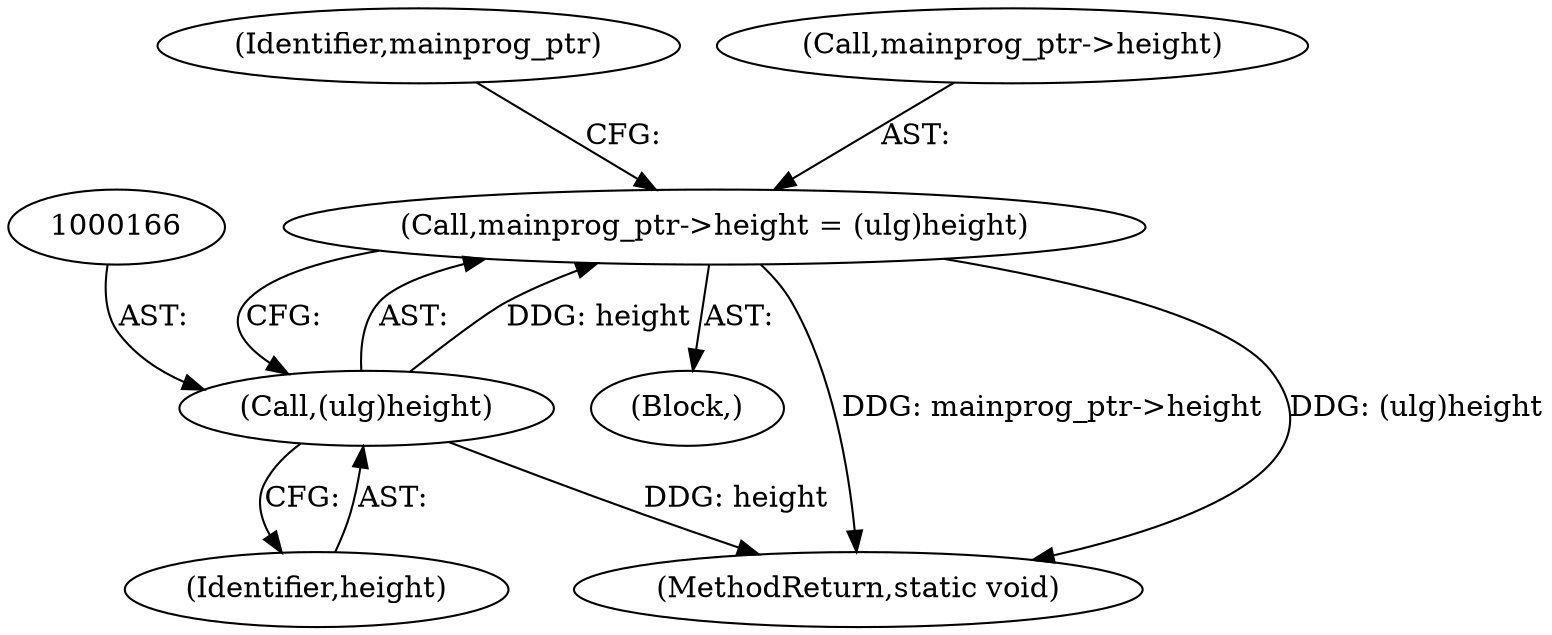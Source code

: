 digraph "0_Android_9d4853418ab2f754c2b63e091c29c5529b8b86ca_3@API" {
"1000161" [label="(Call,mainprog_ptr->height = (ulg)height)"];
"1000165" [label="(Call,(ulg)height)"];
"1000161" [label="(Call,mainprog_ptr->height = (ulg)height)"];
"1000118" [label="(Block,)"];
"1000171" [label="(Identifier,mainprog_ptr)"];
"1000408" [label="(MethodReturn,static void)"];
"1000162" [label="(Call,mainprog_ptr->height)"];
"1000167" [label="(Identifier,height)"];
"1000165" [label="(Call,(ulg)height)"];
"1000161" -> "1000118"  [label="AST: "];
"1000161" -> "1000165"  [label="CFG: "];
"1000162" -> "1000161"  [label="AST: "];
"1000165" -> "1000161"  [label="AST: "];
"1000171" -> "1000161"  [label="CFG: "];
"1000161" -> "1000408"  [label="DDG: mainprog_ptr->height"];
"1000161" -> "1000408"  [label="DDG: (ulg)height"];
"1000165" -> "1000161"  [label="DDG: height"];
"1000165" -> "1000167"  [label="CFG: "];
"1000166" -> "1000165"  [label="AST: "];
"1000167" -> "1000165"  [label="AST: "];
"1000165" -> "1000408"  [label="DDG: height"];
}
